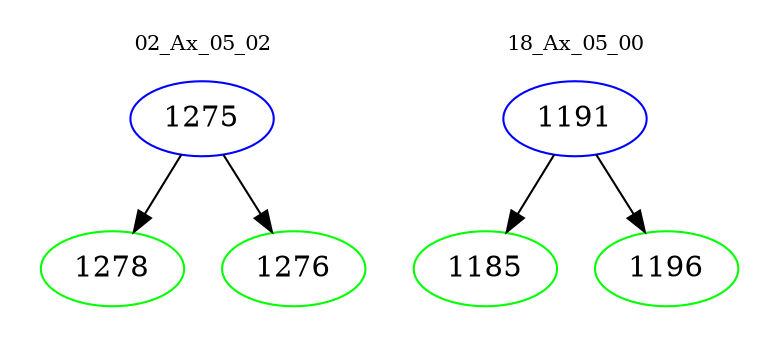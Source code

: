 digraph{
subgraph cluster_0 {
color = white
label = "02_Ax_05_02";
fontsize=10;
T0_1275 [label="1275", color="blue"]
T0_1275 -> T0_1278 [color="black"]
T0_1278 [label="1278", color="green"]
T0_1275 -> T0_1276 [color="black"]
T0_1276 [label="1276", color="green"]
}
subgraph cluster_1 {
color = white
label = "18_Ax_05_00";
fontsize=10;
T1_1191 [label="1191", color="blue"]
T1_1191 -> T1_1185 [color="black"]
T1_1185 [label="1185", color="green"]
T1_1191 -> T1_1196 [color="black"]
T1_1196 [label="1196", color="green"]
}
}
